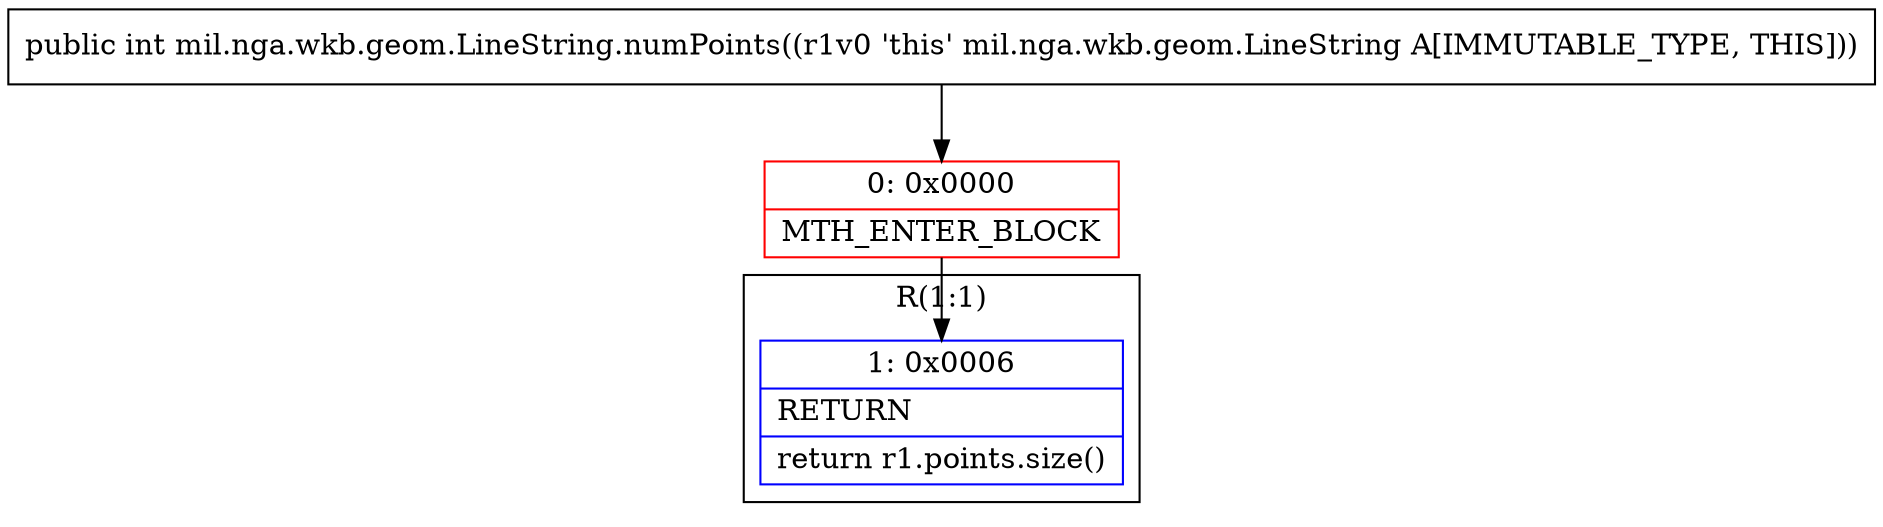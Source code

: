 digraph "CFG formil.nga.wkb.geom.LineString.numPoints()I" {
subgraph cluster_Region_612090633 {
label = "R(1:1)";
node [shape=record,color=blue];
Node_1 [shape=record,label="{1\:\ 0x0006|RETURN\l|return r1.points.size()\l}"];
}
Node_0 [shape=record,color=red,label="{0\:\ 0x0000|MTH_ENTER_BLOCK\l}"];
MethodNode[shape=record,label="{public int mil.nga.wkb.geom.LineString.numPoints((r1v0 'this' mil.nga.wkb.geom.LineString A[IMMUTABLE_TYPE, THIS])) }"];
MethodNode -> Node_0;
Node_0 -> Node_1;
}

